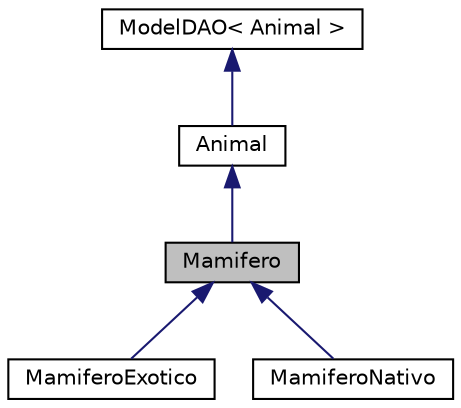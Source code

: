 digraph "Mamifero"
{
  edge [fontname="Helvetica",fontsize="10",labelfontname="Helvetica",labelfontsize="10"];
  node [fontname="Helvetica",fontsize="10",shape=record];
  Node0 [label="Mamifero",height=0.2,width=0.4,color="black", fillcolor="grey75", style="filled", fontcolor="black"];
  Node1 -> Node0 [dir="back",color="midnightblue",fontsize="10",style="solid",fontname="Helvetica"];
  Node1 [label="Animal",height=0.2,width=0.4,color="black", fillcolor="white", style="filled",URL="$d7/dac/classAnimal.html"];
  Node2 -> Node1 [dir="back",color="midnightblue",fontsize="10",style="solid",fontname="Helvetica"];
  Node2 [label="ModelDAO\< Animal \>",height=0.2,width=0.4,color="black", fillcolor="white", style="filled",URL="$df/dd0/classModelDAO.html"];
  Node0 -> Node3 [dir="back",color="midnightblue",fontsize="10",style="solid",fontname="Helvetica"];
  Node3 [label="MamiferoExotico",height=0.2,width=0.4,color="black", fillcolor="white", style="filled",URL="$dc/d41/classMamiferoExotico.html"];
  Node0 -> Node4 [dir="back",color="midnightblue",fontsize="10",style="solid",fontname="Helvetica"];
  Node4 [label="MamiferoNativo",height=0.2,width=0.4,color="black", fillcolor="white", style="filled",URL="$df/d52/classMamiferoNativo.html"];
}
